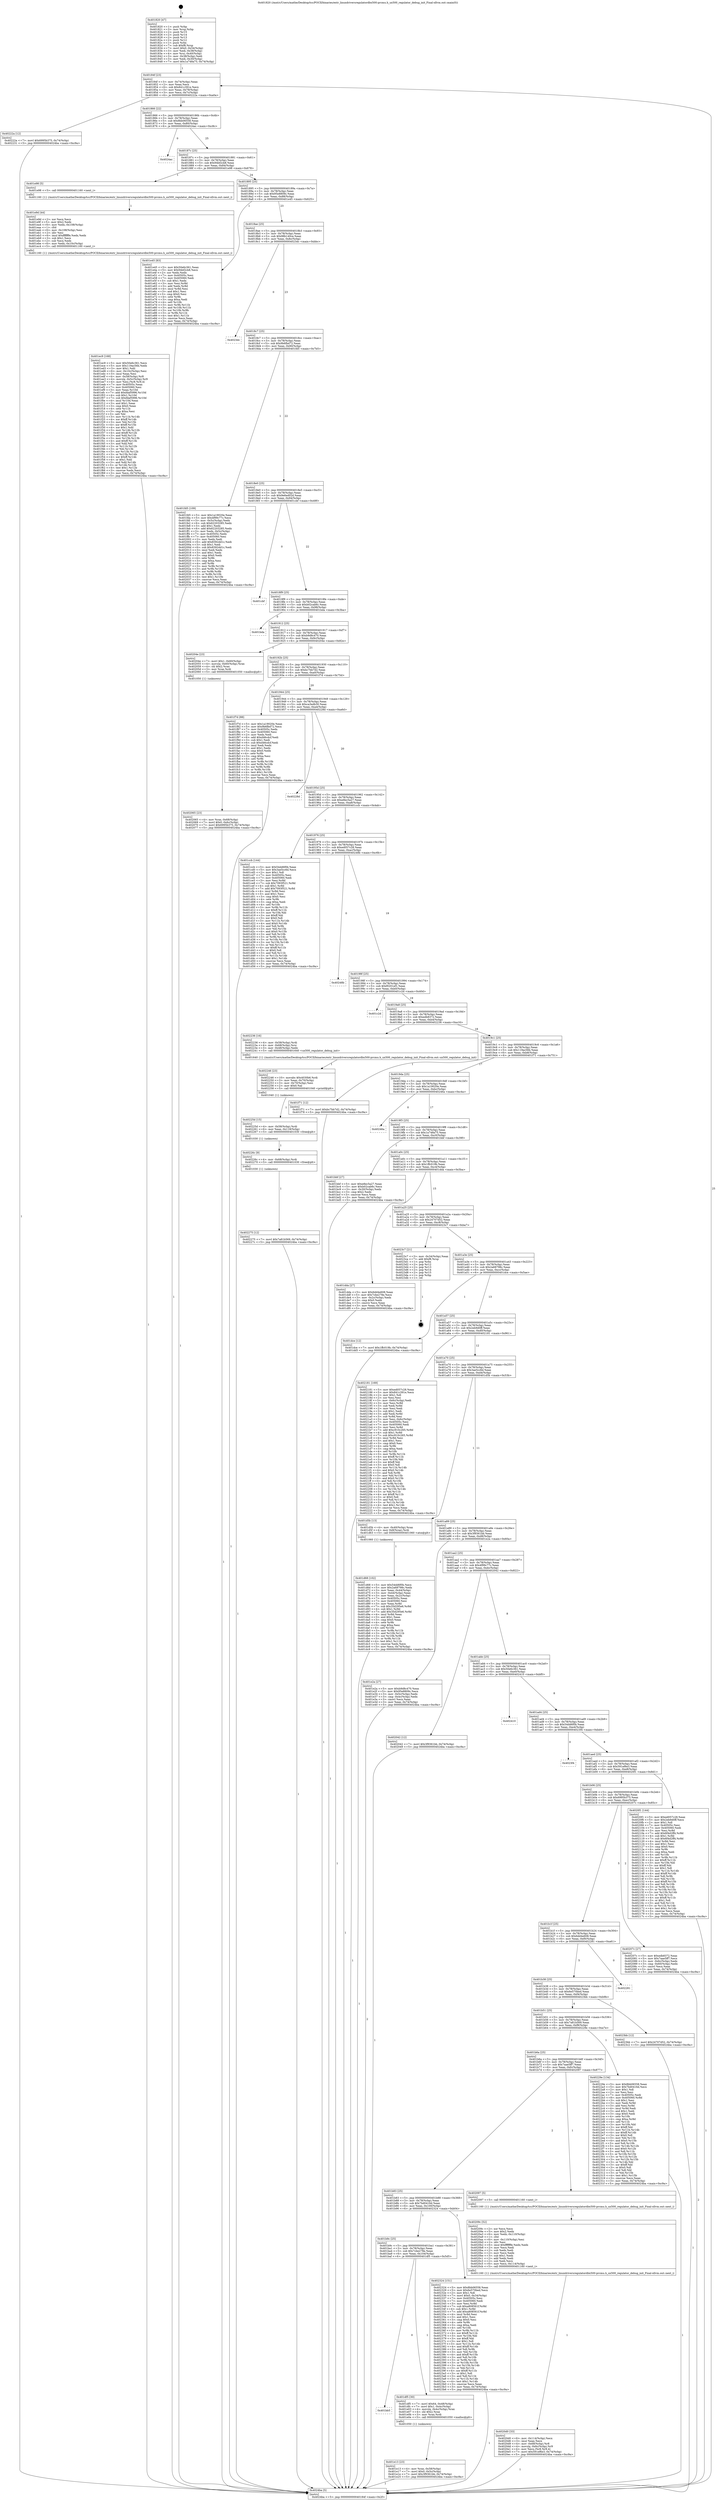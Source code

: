 digraph "0x401820" {
  label = "0x401820 (/mnt/c/Users/mathe/Desktop/tcc/POCII/binaries/extr_linuxdriversregulatordbx500-prcmu.h_ux500_regulator_debug_init_Final-ollvm.out::main(0))"
  labelloc = "t"
  node[shape=record]

  Entry [label="",width=0.3,height=0.3,shape=circle,fillcolor=black,style=filled]
  "0x40184f" [label="{
     0x40184f [23]\l
     | [instrs]\l
     &nbsp;&nbsp;0x40184f \<+3\>: mov -0x74(%rbp),%eax\l
     &nbsp;&nbsp;0x401852 \<+2\>: mov %eax,%ecx\l
     &nbsp;&nbsp;0x401854 \<+6\>: sub $0x841c391e,%ecx\l
     &nbsp;&nbsp;0x40185a \<+3\>: mov %eax,-0x78(%rbp)\l
     &nbsp;&nbsp;0x40185d \<+3\>: mov %ecx,-0x7c(%rbp)\l
     &nbsp;&nbsp;0x401860 \<+6\>: je 000000000040222a \<main+0xa0a\>\l
  }"]
  "0x40222a" [label="{
     0x40222a [12]\l
     | [instrs]\l
     &nbsp;&nbsp;0x40222a \<+7\>: movl $0x6995b375,-0x74(%rbp)\l
     &nbsp;&nbsp;0x402231 \<+5\>: jmp 00000000004024ba \<main+0xc9a\>\l
  }"]
  "0x401866" [label="{
     0x401866 [22]\l
     | [instrs]\l
     &nbsp;&nbsp;0x401866 \<+5\>: jmp 000000000040186b \<main+0x4b\>\l
     &nbsp;&nbsp;0x40186b \<+3\>: mov -0x78(%rbp),%eax\l
     &nbsp;&nbsp;0x40186e \<+5\>: sub $0x8bb06558,%eax\l
     &nbsp;&nbsp;0x401873 \<+3\>: mov %eax,-0x80(%rbp)\l
     &nbsp;&nbsp;0x401876 \<+6\>: je 00000000004024ac \<main+0xc8c\>\l
  }"]
  Exit [label="",width=0.3,height=0.3,shape=circle,fillcolor=black,style=filled,peripheries=2]
  "0x4024ac" [label="{
     0x4024ac\l
  }", style=dashed]
  "0x40187c" [label="{
     0x40187c [25]\l
     | [instrs]\l
     &nbsp;&nbsp;0x40187c \<+5\>: jmp 0000000000401881 \<main+0x61\>\l
     &nbsp;&nbsp;0x401881 \<+3\>: mov -0x78(%rbp),%eax\l
     &nbsp;&nbsp;0x401884 \<+5\>: sub $0x94bf2cb8,%eax\l
     &nbsp;&nbsp;0x401889 \<+6\>: mov %eax,-0x84(%rbp)\l
     &nbsp;&nbsp;0x40188f \<+6\>: je 0000000000401e98 \<main+0x678\>\l
  }"]
  "0x402275" [label="{
     0x402275 [12]\l
     | [instrs]\l
     &nbsp;&nbsp;0x402275 \<+7\>: movl $0x7a81b569,-0x74(%rbp)\l
     &nbsp;&nbsp;0x40227c \<+5\>: jmp 00000000004024ba \<main+0xc9a\>\l
  }"]
  "0x401e98" [label="{
     0x401e98 [5]\l
     | [instrs]\l
     &nbsp;&nbsp;0x401e98 \<+5\>: call 0000000000401160 \<next_i\>\l
     | [calls]\l
     &nbsp;&nbsp;0x401160 \{1\} (/mnt/c/Users/mathe/Desktop/tcc/POCII/binaries/extr_linuxdriversregulatordbx500-prcmu.h_ux500_regulator_debug_init_Final-ollvm.out::next_i)\l
  }"]
  "0x401895" [label="{
     0x401895 [25]\l
     | [instrs]\l
     &nbsp;&nbsp;0x401895 \<+5\>: jmp 000000000040189a \<main+0x7a\>\l
     &nbsp;&nbsp;0x40189a \<+3\>: mov -0x78(%rbp),%eax\l
     &nbsp;&nbsp;0x40189d \<+5\>: sub $0x95e8809c,%eax\l
     &nbsp;&nbsp;0x4018a2 \<+6\>: mov %eax,-0x88(%rbp)\l
     &nbsp;&nbsp;0x4018a8 \<+6\>: je 0000000000401e45 \<main+0x625\>\l
  }"]
  "0x40226c" [label="{
     0x40226c [9]\l
     | [instrs]\l
     &nbsp;&nbsp;0x40226c \<+4\>: mov -0x68(%rbp),%rdi\l
     &nbsp;&nbsp;0x402270 \<+5\>: call 0000000000401030 \<free@plt\>\l
     | [calls]\l
     &nbsp;&nbsp;0x401030 \{1\} (unknown)\l
  }"]
  "0x401e45" [label="{
     0x401e45 [83]\l
     | [instrs]\l
     &nbsp;&nbsp;0x401e45 \<+5\>: mov $0x50e6c361,%eax\l
     &nbsp;&nbsp;0x401e4a \<+5\>: mov $0x94bf2cb8,%ecx\l
     &nbsp;&nbsp;0x401e4f \<+2\>: xor %edx,%edx\l
     &nbsp;&nbsp;0x401e51 \<+7\>: mov 0x40505c,%esi\l
     &nbsp;&nbsp;0x401e58 \<+7\>: mov 0x405060,%edi\l
     &nbsp;&nbsp;0x401e5f \<+3\>: sub $0x1,%edx\l
     &nbsp;&nbsp;0x401e62 \<+3\>: mov %esi,%r8d\l
     &nbsp;&nbsp;0x401e65 \<+3\>: add %edx,%r8d\l
     &nbsp;&nbsp;0x401e68 \<+4\>: imul %r8d,%esi\l
     &nbsp;&nbsp;0x401e6c \<+3\>: and $0x1,%esi\l
     &nbsp;&nbsp;0x401e6f \<+3\>: cmp $0x0,%esi\l
     &nbsp;&nbsp;0x401e72 \<+4\>: sete %r9b\l
     &nbsp;&nbsp;0x401e76 \<+3\>: cmp $0xa,%edi\l
     &nbsp;&nbsp;0x401e79 \<+4\>: setl %r10b\l
     &nbsp;&nbsp;0x401e7d \<+3\>: mov %r9b,%r11b\l
     &nbsp;&nbsp;0x401e80 \<+3\>: and %r10b,%r11b\l
     &nbsp;&nbsp;0x401e83 \<+3\>: xor %r10b,%r9b\l
     &nbsp;&nbsp;0x401e86 \<+3\>: or %r9b,%r11b\l
     &nbsp;&nbsp;0x401e89 \<+4\>: test $0x1,%r11b\l
     &nbsp;&nbsp;0x401e8d \<+3\>: cmovne %ecx,%eax\l
     &nbsp;&nbsp;0x401e90 \<+3\>: mov %eax,-0x74(%rbp)\l
     &nbsp;&nbsp;0x401e93 \<+5\>: jmp 00000000004024ba \<main+0xc9a\>\l
  }"]
  "0x4018ae" [label="{
     0x4018ae [25]\l
     | [instrs]\l
     &nbsp;&nbsp;0x4018ae \<+5\>: jmp 00000000004018b3 \<main+0x93\>\l
     &nbsp;&nbsp;0x4018b3 \<+3\>: mov -0x78(%rbp),%eax\l
     &nbsp;&nbsp;0x4018b6 \<+5\>: sub $0x98b140ce,%eax\l
     &nbsp;&nbsp;0x4018bb \<+6\>: mov %eax,-0x8c(%rbp)\l
     &nbsp;&nbsp;0x4018c1 \<+6\>: je 00000000004023dc \<main+0xbbc\>\l
  }"]
  "0x40225d" [label="{
     0x40225d [15]\l
     | [instrs]\l
     &nbsp;&nbsp;0x40225d \<+4\>: mov -0x58(%rbp),%rdi\l
     &nbsp;&nbsp;0x402261 \<+6\>: mov %eax,-0x118(%rbp)\l
     &nbsp;&nbsp;0x402267 \<+5\>: call 0000000000401030 \<free@plt\>\l
     | [calls]\l
     &nbsp;&nbsp;0x401030 \{1\} (unknown)\l
  }"]
  "0x4023dc" [label="{
     0x4023dc\l
  }", style=dashed]
  "0x4018c7" [label="{
     0x4018c7 [25]\l
     | [instrs]\l
     &nbsp;&nbsp;0x4018c7 \<+5\>: jmp 00000000004018cc \<main+0xac\>\l
     &nbsp;&nbsp;0x4018cc \<+3\>: mov -0x78(%rbp),%eax\l
     &nbsp;&nbsp;0x4018cf \<+5\>: sub $0x9b6fbd72,%eax\l
     &nbsp;&nbsp;0x4018d4 \<+6\>: mov %eax,-0x90(%rbp)\l
     &nbsp;&nbsp;0x4018da \<+6\>: je 0000000000401fd5 \<main+0x7b5\>\l
  }"]
  "0x402246" [label="{
     0x402246 [23]\l
     | [instrs]\l
     &nbsp;&nbsp;0x402246 \<+10\>: movabs $0x4030b6,%rdi\l
     &nbsp;&nbsp;0x402250 \<+3\>: mov %eax,-0x70(%rbp)\l
     &nbsp;&nbsp;0x402253 \<+3\>: mov -0x70(%rbp),%esi\l
     &nbsp;&nbsp;0x402256 \<+2\>: mov $0x0,%al\l
     &nbsp;&nbsp;0x402258 \<+5\>: call 0000000000401040 \<printf@plt\>\l
     | [calls]\l
     &nbsp;&nbsp;0x401040 \{1\} (unknown)\l
  }"]
  "0x401fd5" [label="{
     0x401fd5 [109]\l
     | [instrs]\l
     &nbsp;&nbsp;0x401fd5 \<+5\>: mov $0x1a19020e,%eax\l
     &nbsp;&nbsp;0x401fda \<+5\>: mov $0x4f99c77c,%ecx\l
     &nbsp;&nbsp;0x401fdf \<+3\>: mov -0x5c(%rbp),%edx\l
     &nbsp;&nbsp;0x401fe2 \<+6\>: sub $0x62203285,%edx\l
     &nbsp;&nbsp;0x401fe8 \<+3\>: add $0x1,%edx\l
     &nbsp;&nbsp;0x401feb \<+6\>: add $0x62203285,%edx\l
     &nbsp;&nbsp;0x401ff1 \<+3\>: mov %edx,-0x5c(%rbp)\l
     &nbsp;&nbsp;0x401ff4 \<+7\>: mov 0x40505c,%edx\l
     &nbsp;&nbsp;0x401ffb \<+7\>: mov 0x405060,%esi\l
     &nbsp;&nbsp;0x402002 \<+2\>: mov %edx,%edi\l
     &nbsp;&nbsp;0x402004 \<+6\>: add $0x8392dd1c,%edi\l
     &nbsp;&nbsp;0x40200a \<+3\>: sub $0x1,%edi\l
     &nbsp;&nbsp;0x40200d \<+6\>: sub $0x8392dd1c,%edi\l
     &nbsp;&nbsp;0x402013 \<+3\>: imul %edi,%edx\l
     &nbsp;&nbsp;0x402016 \<+3\>: and $0x1,%edx\l
     &nbsp;&nbsp;0x402019 \<+3\>: cmp $0x0,%edx\l
     &nbsp;&nbsp;0x40201c \<+4\>: sete %r8b\l
     &nbsp;&nbsp;0x402020 \<+3\>: cmp $0xa,%esi\l
     &nbsp;&nbsp;0x402023 \<+4\>: setl %r9b\l
     &nbsp;&nbsp;0x402027 \<+3\>: mov %r8b,%r10b\l
     &nbsp;&nbsp;0x40202a \<+3\>: and %r9b,%r10b\l
     &nbsp;&nbsp;0x40202d \<+3\>: xor %r9b,%r8b\l
     &nbsp;&nbsp;0x402030 \<+3\>: or %r8b,%r10b\l
     &nbsp;&nbsp;0x402033 \<+4\>: test $0x1,%r10b\l
     &nbsp;&nbsp;0x402037 \<+3\>: cmovne %ecx,%eax\l
     &nbsp;&nbsp;0x40203a \<+3\>: mov %eax,-0x74(%rbp)\l
     &nbsp;&nbsp;0x40203d \<+5\>: jmp 00000000004024ba \<main+0xc9a\>\l
  }"]
  "0x4018e0" [label="{
     0x4018e0 [25]\l
     | [instrs]\l
     &nbsp;&nbsp;0x4018e0 \<+5\>: jmp 00000000004018e5 \<main+0xc5\>\l
     &nbsp;&nbsp;0x4018e5 \<+3\>: mov -0x78(%rbp),%eax\l
     &nbsp;&nbsp;0x4018e8 \<+5\>: sub $0x9e6ed02d,%eax\l
     &nbsp;&nbsp;0x4018ed \<+6\>: mov %eax,-0x94(%rbp)\l
     &nbsp;&nbsp;0x4018f3 \<+6\>: je 0000000000401cbf \<main+0x49f\>\l
  }"]
  "0x4020d0" [label="{
     0x4020d0 [33]\l
     | [instrs]\l
     &nbsp;&nbsp;0x4020d0 \<+6\>: mov -0x114(%rbp),%ecx\l
     &nbsp;&nbsp;0x4020d6 \<+3\>: imul %eax,%ecx\l
     &nbsp;&nbsp;0x4020d9 \<+4\>: mov -0x68(%rbp),%r8\l
     &nbsp;&nbsp;0x4020dd \<+4\>: movslq -0x6c(%rbp),%r9\l
     &nbsp;&nbsp;0x4020e1 \<+4\>: mov %ecx,(%r8,%r9,4)\l
     &nbsp;&nbsp;0x4020e5 \<+7\>: movl $0x591ef6e3,-0x74(%rbp)\l
     &nbsp;&nbsp;0x4020ec \<+5\>: jmp 00000000004024ba \<main+0xc9a\>\l
  }"]
  "0x401cbf" [label="{
     0x401cbf\l
  }", style=dashed]
  "0x4018f9" [label="{
     0x4018f9 [25]\l
     | [instrs]\l
     &nbsp;&nbsp;0x4018f9 \<+5\>: jmp 00000000004018fe \<main+0xde\>\l
     &nbsp;&nbsp;0x4018fe \<+3\>: mov -0x78(%rbp),%eax\l
     &nbsp;&nbsp;0x401901 \<+5\>: sub $0xb02cab6c,%eax\l
     &nbsp;&nbsp;0x401906 \<+6\>: mov %eax,-0x98(%rbp)\l
     &nbsp;&nbsp;0x40190c \<+6\>: je 0000000000401bda \<main+0x3ba\>\l
  }"]
  "0x40209c" [label="{
     0x40209c [52]\l
     | [instrs]\l
     &nbsp;&nbsp;0x40209c \<+2\>: xor %ecx,%ecx\l
     &nbsp;&nbsp;0x40209e \<+5\>: mov $0x2,%edx\l
     &nbsp;&nbsp;0x4020a3 \<+6\>: mov %edx,-0x110(%rbp)\l
     &nbsp;&nbsp;0x4020a9 \<+1\>: cltd\l
     &nbsp;&nbsp;0x4020aa \<+6\>: mov -0x110(%rbp),%esi\l
     &nbsp;&nbsp;0x4020b0 \<+2\>: idiv %esi\l
     &nbsp;&nbsp;0x4020b2 \<+6\>: imul $0xfffffffe,%edx,%edx\l
     &nbsp;&nbsp;0x4020b8 \<+2\>: mov %ecx,%edi\l
     &nbsp;&nbsp;0x4020ba \<+2\>: sub %edx,%edi\l
     &nbsp;&nbsp;0x4020bc \<+2\>: mov %ecx,%edx\l
     &nbsp;&nbsp;0x4020be \<+3\>: sub $0x1,%edx\l
     &nbsp;&nbsp;0x4020c1 \<+2\>: add %edx,%edi\l
     &nbsp;&nbsp;0x4020c3 \<+2\>: sub %edi,%ecx\l
     &nbsp;&nbsp;0x4020c5 \<+6\>: mov %ecx,-0x114(%rbp)\l
     &nbsp;&nbsp;0x4020cb \<+5\>: call 0000000000401160 \<next_i\>\l
     | [calls]\l
     &nbsp;&nbsp;0x401160 \{1\} (/mnt/c/Users/mathe/Desktop/tcc/POCII/binaries/extr_linuxdriversregulatordbx500-prcmu.h_ux500_regulator_debug_init_Final-ollvm.out::next_i)\l
  }"]
  "0x401bda" [label="{
     0x401bda\l
  }", style=dashed]
  "0x401912" [label="{
     0x401912 [25]\l
     | [instrs]\l
     &nbsp;&nbsp;0x401912 \<+5\>: jmp 0000000000401917 \<main+0xf7\>\l
     &nbsp;&nbsp;0x401917 \<+3\>: mov -0x78(%rbp),%eax\l
     &nbsp;&nbsp;0x40191a \<+5\>: sub $0xb9d8c470,%eax\l
     &nbsp;&nbsp;0x40191f \<+6\>: mov %eax,-0x9c(%rbp)\l
     &nbsp;&nbsp;0x401925 \<+6\>: je 000000000040204e \<main+0x82e\>\l
  }"]
  "0x402065" [label="{
     0x402065 [23]\l
     | [instrs]\l
     &nbsp;&nbsp;0x402065 \<+4\>: mov %rax,-0x68(%rbp)\l
     &nbsp;&nbsp;0x402069 \<+7\>: movl $0x0,-0x6c(%rbp)\l
     &nbsp;&nbsp;0x402070 \<+7\>: movl $0x6995b375,-0x74(%rbp)\l
     &nbsp;&nbsp;0x402077 \<+5\>: jmp 00000000004024ba \<main+0xc9a\>\l
  }"]
  "0x40204e" [label="{
     0x40204e [23]\l
     | [instrs]\l
     &nbsp;&nbsp;0x40204e \<+7\>: movl $0x1,-0x60(%rbp)\l
     &nbsp;&nbsp;0x402055 \<+4\>: movslq -0x60(%rbp),%rax\l
     &nbsp;&nbsp;0x402059 \<+4\>: shl $0x2,%rax\l
     &nbsp;&nbsp;0x40205d \<+3\>: mov %rax,%rdi\l
     &nbsp;&nbsp;0x402060 \<+5\>: call 0000000000401050 \<malloc@plt\>\l
     | [calls]\l
     &nbsp;&nbsp;0x401050 \{1\} (unknown)\l
  }"]
  "0x40192b" [label="{
     0x40192b [25]\l
     | [instrs]\l
     &nbsp;&nbsp;0x40192b \<+5\>: jmp 0000000000401930 \<main+0x110\>\l
     &nbsp;&nbsp;0x401930 \<+3\>: mov -0x78(%rbp),%eax\l
     &nbsp;&nbsp;0x401933 \<+5\>: sub $0xbc7bb7d2,%eax\l
     &nbsp;&nbsp;0x401938 \<+6\>: mov %eax,-0xa0(%rbp)\l
     &nbsp;&nbsp;0x40193e \<+6\>: je 0000000000401f7d \<main+0x75d\>\l
  }"]
  "0x401ec9" [label="{
     0x401ec9 [168]\l
     | [instrs]\l
     &nbsp;&nbsp;0x401ec9 \<+5\>: mov $0x50e6c361,%ecx\l
     &nbsp;&nbsp;0x401ece \<+5\>: mov $0x119ac56b,%edx\l
     &nbsp;&nbsp;0x401ed3 \<+3\>: mov $0x1,%dil\l
     &nbsp;&nbsp;0x401ed6 \<+6\>: mov -0x10c(%rbp),%esi\l
     &nbsp;&nbsp;0x401edc \<+3\>: imul %eax,%esi\l
     &nbsp;&nbsp;0x401edf \<+4\>: mov -0x58(%rbp),%r8\l
     &nbsp;&nbsp;0x401ee3 \<+4\>: movslq -0x5c(%rbp),%r9\l
     &nbsp;&nbsp;0x401ee7 \<+4\>: mov %esi,(%r8,%r9,4)\l
     &nbsp;&nbsp;0x401eeb \<+7\>: mov 0x40505c,%eax\l
     &nbsp;&nbsp;0x401ef2 \<+7\>: mov 0x405060,%esi\l
     &nbsp;&nbsp;0x401ef9 \<+3\>: mov %eax,%r10d\l
     &nbsp;&nbsp;0x401efc \<+7\>: add $0xfdaf5996,%r10d\l
     &nbsp;&nbsp;0x401f03 \<+4\>: sub $0x1,%r10d\l
     &nbsp;&nbsp;0x401f07 \<+7\>: sub $0xfdaf5996,%r10d\l
     &nbsp;&nbsp;0x401f0e \<+4\>: imul %r10d,%eax\l
     &nbsp;&nbsp;0x401f12 \<+3\>: and $0x1,%eax\l
     &nbsp;&nbsp;0x401f15 \<+3\>: cmp $0x0,%eax\l
     &nbsp;&nbsp;0x401f18 \<+4\>: sete %r11b\l
     &nbsp;&nbsp;0x401f1c \<+3\>: cmp $0xa,%esi\l
     &nbsp;&nbsp;0x401f1f \<+3\>: setl %bl\l
     &nbsp;&nbsp;0x401f22 \<+3\>: mov %r11b,%r14b\l
     &nbsp;&nbsp;0x401f25 \<+4\>: xor $0xff,%r14b\l
     &nbsp;&nbsp;0x401f29 \<+3\>: mov %bl,%r15b\l
     &nbsp;&nbsp;0x401f2c \<+4\>: xor $0xff,%r15b\l
     &nbsp;&nbsp;0x401f30 \<+4\>: xor $0x1,%dil\l
     &nbsp;&nbsp;0x401f34 \<+3\>: mov %r14b,%r12b\l
     &nbsp;&nbsp;0x401f37 \<+4\>: and $0xff,%r12b\l
     &nbsp;&nbsp;0x401f3b \<+3\>: and %dil,%r11b\l
     &nbsp;&nbsp;0x401f3e \<+3\>: mov %r15b,%r13b\l
     &nbsp;&nbsp;0x401f41 \<+4\>: and $0xff,%r13b\l
     &nbsp;&nbsp;0x401f45 \<+3\>: and %dil,%bl\l
     &nbsp;&nbsp;0x401f48 \<+3\>: or %r11b,%r12b\l
     &nbsp;&nbsp;0x401f4b \<+3\>: or %bl,%r13b\l
     &nbsp;&nbsp;0x401f4e \<+3\>: xor %r13b,%r12b\l
     &nbsp;&nbsp;0x401f51 \<+3\>: or %r15b,%r14b\l
     &nbsp;&nbsp;0x401f54 \<+4\>: xor $0xff,%r14b\l
     &nbsp;&nbsp;0x401f58 \<+4\>: or $0x1,%dil\l
     &nbsp;&nbsp;0x401f5c \<+3\>: and %dil,%r14b\l
     &nbsp;&nbsp;0x401f5f \<+3\>: or %r14b,%r12b\l
     &nbsp;&nbsp;0x401f62 \<+4\>: test $0x1,%r12b\l
     &nbsp;&nbsp;0x401f66 \<+3\>: cmovne %edx,%ecx\l
     &nbsp;&nbsp;0x401f69 \<+3\>: mov %ecx,-0x74(%rbp)\l
     &nbsp;&nbsp;0x401f6c \<+5\>: jmp 00000000004024ba \<main+0xc9a\>\l
  }"]
  "0x401f7d" [label="{
     0x401f7d [88]\l
     | [instrs]\l
     &nbsp;&nbsp;0x401f7d \<+5\>: mov $0x1a19020e,%eax\l
     &nbsp;&nbsp;0x401f82 \<+5\>: mov $0x9b6fbd72,%ecx\l
     &nbsp;&nbsp;0x401f87 \<+7\>: mov 0x40505c,%edx\l
     &nbsp;&nbsp;0x401f8e \<+7\>: mov 0x405060,%esi\l
     &nbsp;&nbsp;0x401f95 \<+2\>: mov %edx,%edi\l
     &nbsp;&nbsp;0x401f97 \<+6\>: add $0xd46cdcf,%edi\l
     &nbsp;&nbsp;0x401f9d \<+3\>: sub $0x1,%edi\l
     &nbsp;&nbsp;0x401fa0 \<+6\>: sub $0xd46cdcf,%edi\l
     &nbsp;&nbsp;0x401fa6 \<+3\>: imul %edi,%edx\l
     &nbsp;&nbsp;0x401fa9 \<+3\>: and $0x1,%edx\l
     &nbsp;&nbsp;0x401fac \<+3\>: cmp $0x0,%edx\l
     &nbsp;&nbsp;0x401faf \<+4\>: sete %r8b\l
     &nbsp;&nbsp;0x401fb3 \<+3\>: cmp $0xa,%esi\l
     &nbsp;&nbsp;0x401fb6 \<+4\>: setl %r9b\l
     &nbsp;&nbsp;0x401fba \<+3\>: mov %r8b,%r10b\l
     &nbsp;&nbsp;0x401fbd \<+3\>: and %r9b,%r10b\l
     &nbsp;&nbsp;0x401fc0 \<+3\>: xor %r9b,%r8b\l
     &nbsp;&nbsp;0x401fc3 \<+3\>: or %r8b,%r10b\l
     &nbsp;&nbsp;0x401fc6 \<+4\>: test $0x1,%r10b\l
     &nbsp;&nbsp;0x401fca \<+3\>: cmovne %ecx,%eax\l
     &nbsp;&nbsp;0x401fcd \<+3\>: mov %eax,-0x74(%rbp)\l
     &nbsp;&nbsp;0x401fd0 \<+5\>: jmp 00000000004024ba \<main+0xc9a\>\l
  }"]
  "0x401944" [label="{
     0x401944 [25]\l
     | [instrs]\l
     &nbsp;&nbsp;0x401944 \<+5\>: jmp 0000000000401949 \<main+0x129\>\l
     &nbsp;&nbsp;0x401949 \<+3\>: mov -0x78(%rbp),%eax\l
     &nbsp;&nbsp;0x40194c \<+5\>: sub $0xca3edb30,%eax\l
     &nbsp;&nbsp;0x401951 \<+6\>: mov %eax,-0xa4(%rbp)\l
     &nbsp;&nbsp;0x401957 \<+6\>: je 000000000040228d \<main+0xa6d\>\l
  }"]
  "0x401e9d" [label="{
     0x401e9d [44]\l
     | [instrs]\l
     &nbsp;&nbsp;0x401e9d \<+2\>: xor %ecx,%ecx\l
     &nbsp;&nbsp;0x401e9f \<+5\>: mov $0x2,%edx\l
     &nbsp;&nbsp;0x401ea4 \<+6\>: mov %edx,-0x108(%rbp)\l
     &nbsp;&nbsp;0x401eaa \<+1\>: cltd\l
     &nbsp;&nbsp;0x401eab \<+6\>: mov -0x108(%rbp),%esi\l
     &nbsp;&nbsp;0x401eb1 \<+2\>: idiv %esi\l
     &nbsp;&nbsp;0x401eb3 \<+6\>: imul $0xfffffffe,%edx,%edx\l
     &nbsp;&nbsp;0x401eb9 \<+3\>: sub $0x1,%ecx\l
     &nbsp;&nbsp;0x401ebc \<+2\>: sub %ecx,%edx\l
     &nbsp;&nbsp;0x401ebe \<+6\>: mov %edx,-0x10c(%rbp)\l
     &nbsp;&nbsp;0x401ec4 \<+5\>: call 0000000000401160 \<next_i\>\l
     | [calls]\l
     &nbsp;&nbsp;0x401160 \{1\} (/mnt/c/Users/mathe/Desktop/tcc/POCII/binaries/extr_linuxdriversregulatordbx500-prcmu.h_ux500_regulator_debug_init_Final-ollvm.out::next_i)\l
  }"]
  "0x40228d" [label="{
     0x40228d\l
  }", style=dashed]
  "0x40195d" [label="{
     0x40195d [25]\l
     | [instrs]\l
     &nbsp;&nbsp;0x40195d \<+5\>: jmp 0000000000401962 \<main+0x142\>\l
     &nbsp;&nbsp;0x401962 \<+3\>: mov -0x78(%rbp),%eax\l
     &nbsp;&nbsp;0x401965 \<+5\>: sub $0xe8ec5a27,%eax\l
     &nbsp;&nbsp;0x40196a \<+6\>: mov %eax,-0xa8(%rbp)\l
     &nbsp;&nbsp;0x401970 \<+6\>: je 0000000000401ccb \<main+0x4ab\>\l
  }"]
  "0x401e13" [label="{
     0x401e13 [23]\l
     | [instrs]\l
     &nbsp;&nbsp;0x401e13 \<+4\>: mov %rax,-0x58(%rbp)\l
     &nbsp;&nbsp;0x401e17 \<+7\>: movl $0x0,-0x5c(%rbp)\l
     &nbsp;&nbsp;0x401e1e \<+7\>: movl $0x3f9361bb,-0x74(%rbp)\l
     &nbsp;&nbsp;0x401e25 \<+5\>: jmp 00000000004024ba \<main+0xc9a\>\l
  }"]
  "0x401ccb" [label="{
     0x401ccb [144]\l
     | [instrs]\l
     &nbsp;&nbsp;0x401ccb \<+5\>: mov $0x54dd6f0b,%eax\l
     &nbsp;&nbsp;0x401cd0 \<+5\>: mov $0x3ae5cc6d,%ecx\l
     &nbsp;&nbsp;0x401cd5 \<+2\>: mov $0x1,%dl\l
     &nbsp;&nbsp;0x401cd7 \<+7\>: mov 0x40505c,%esi\l
     &nbsp;&nbsp;0x401cde \<+7\>: mov 0x405060,%edi\l
     &nbsp;&nbsp;0x401ce5 \<+3\>: mov %esi,%r8d\l
     &nbsp;&nbsp;0x401ce8 \<+7\>: sub $0x7093f521,%r8d\l
     &nbsp;&nbsp;0x401cef \<+4\>: sub $0x1,%r8d\l
     &nbsp;&nbsp;0x401cf3 \<+7\>: add $0x7093f521,%r8d\l
     &nbsp;&nbsp;0x401cfa \<+4\>: imul %r8d,%esi\l
     &nbsp;&nbsp;0x401cfe \<+3\>: and $0x1,%esi\l
     &nbsp;&nbsp;0x401d01 \<+3\>: cmp $0x0,%esi\l
     &nbsp;&nbsp;0x401d04 \<+4\>: sete %r9b\l
     &nbsp;&nbsp;0x401d08 \<+3\>: cmp $0xa,%edi\l
     &nbsp;&nbsp;0x401d0b \<+4\>: setl %r10b\l
     &nbsp;&nbsp;0x401d0f \<+3\>: mov %r9b,%r11b\l
     &nbsp;&nbsp;0x401d12 \<+4\>: xor $0xff,%r11b\l
     &nbsp;&nbsp;0x401d16 \<+3\>: mov %r10b,%bl\l
     &nbsp;&nbsp;0x401d19 \<+3\>: xor $0xff,%bl\l
     &nbsp;&nbsp;0x401d1c \<+3\>: xor $0x0,%dl\l
     &nbsp;&nbsp;0x401d1f \<+3\>: mov %r11b,%r14b\l
     &nbsp;&nbsp;0x401d22 \<+4\>: and $0x0,%r14b\l
     &nbsp;&nbsp;0x401d26 \<+3\>: and %dl,%r9b\l
     &nbsp;&nbsp;0x401d29 \<+3\>: mov %bl,%r15b\l
     &nbsp;&nbsp;0x401d2c \<+4\>: and $0x0,%r15b\l
     &nbsp;&nbsp;0x401d30 \<+3\>: and %dl,%r10b\l
     &nbsp;&nbsp;0x401d33 \<+3\>: or %r9b,%r14b\l
     &nbsp;&nbsp;0x401d36 \<+3\>: or %r10b,%r15b\l
     &nbsp;&nbsp;0x401d39 \<+3\>: xor %r15b,%r14b\l
     &nbsp;&nbsp;0x401d3c \<+3\>: or %bl,%r11b\l
     &nbsp;&nbsp;0x401d3f \<+4\>: xor $0xff,%r11b\l
     &nbsp;&nbsp;0x401d43 \<+3\>: or $0x0,%dl\l
     &nbsp;&nbsp;0x401d46 \<+3\>: and %dl,%r11b\l
     &nbsp;&nbsp;0x401d49 \<+3\>: or %r11b,%r14b\l
     &nbsp;&nbsp;0x401d4c \<+4\>: test $0x1,%r14b\l
     &nbsp;&nbsp;0x401d50 \<+3\>: cmovne %ecx,%eax\l
     &nbsp;&nbsp;0x401d53 \<+3\>: mov %eax,-0x74(%rbp)\l
     &nbsp;&nbsp;0x401d56 \<+5\>: jmp 00000000004024ba \<main+0xc9a\>\l
  }"]
  "0x401976" [label="{
     0x401976 [25]\l
     | [instrs]\l
     &nbsp;&nbsp;0x401976 \<+5\>: jmp 000000000040197b \<main+0x15b\>\l
     &nbsp;&nbsp;0x40197b \<+3\>: mov -0x78(%rbp),%eax\l
     &nbsp;&nbsp;0x40197e \<+5\>: sub $0xed057c28,%eax\l
     &nbsp;&nbsp;0x401983 \<+6\>: mov %eax,-0xac(%rbp)\l
     &nbsp;&nbsp;0x401989 \<+6\>: je 000000000040248b \<main+0xc6b\>\l
  }"]
  "0x401bb5" [label="{
     0x401bb5\l
  }", style=dashed]
  "0x40248b" [label="{
     0x40248b\l
  }", style=dashed]
  "0x40198f" [label="{
     0x40198f [25]\l
     | [instrs]\l
     &nbsp;&nbsp;0x40198f \<+5\>: jmp 0000000000401994 \<main+0x174\>\l
     &nbsp;&nbsp;0x401994 \<+3\>: mov -0x78(%rbp),%eax\l
     &nbsp;&nbsp;0x401997 \<+5\>: sub $0xf0201ef1,%eax\l
     &nbsp;&nbsp;0x40199c \<+6\>: mov %eax,-0xb0(%rbp)\l
     &nbsp;&nbsp;0x4019a2 \<+6\>: je 0000000000401c2d \<main+0x40d\>\l
  }"]
  "0x401df5" [label="{
     0x401df5 [30]\l
     | [instrs]\l
     &nbsp;&nbsp;0x401df5 \<+7\>: movl $0x64,-0x48(%rbp)\l
     &nbsp;&nbsp;0x401dfc \<+7\>: movl $0x1,-0x4c(%rbp)\l
     &nbsp;&nbsp;0x401e03 \<+4\>: movslq -0x4c(%rbp),%rax\l
     &nbsp;&nbsp;0x401e07 \<+4\>: shl $0x2,%rax\l
     &nbsp;&nbsp;0x401e0b \<+3\>: mov %rax,%rdi\l
     &nbsp;&nbsp;0x401e0e \<+5\>: call 0000000000401050 \<malloc@plt\>\l
     | [calls]\l
     &nbsp;&nbsp;0x401050 \{1\} (unknown)\l
  }"]
  "0x401c2d" [label="{
     0x401c2d\l
  }", style=dashed]
  "0x4019a8" [label="{
     0x4019a8 [25]\l
     | [instrs]\l
     &nbsp;&nbsp;0x4019a8 \<+5\>: jmp 00000000004019ad \<main+0x18d\>\l
     &nbsp;&nbsp;0x4019ad \<+3\>: mov -0x78(%rbp),%eax\l
     &nbsp;&nbsp;0x4019b0 \<+5\>: sub $0xedb8372,%eax\l
     &nbsp;&nbsp;0x4019b5 \<+6\>: mov %eax,-0xb4(%rbp)\l
     &nbsp;&nbsp;0x4019bb \<+6\>: je 0000000000402236 \<main+0xa16\>\l
  }"]
  "0x401b9c" [label="{
     0x401b9c [25]\l
     | [instrs]\l
     &nbsp;&nbsp;0x401b9c \<+5\>: jmp 0000000000401ba1 \<main+0x381\>\l
     &nbsp;&nbsp;0x401ba1 \<+3\>: mov -0x78(%rbp),%eax\l
     &nbsp;&nbsp;0x401ba4 \<+5\>: sub $0x7cbe278e,%eax\l
     &nbsp;&nbsp;0x401ba9 \<+6\>: mov %eax,-0x104(%rbp)\l
     &nbsp;&nbsp;0x401baf \<+6\>: je 0000000000401df5 \<main+0x5d5\>\l
  }"]
  "0x402236" [label="{
     0x402236 [16]\l
     | [instrs]\l
     &nbsp;&nbsp;0x402236 \<+4\>: mov -0x58(%rbp),%rdi\l
     &nbsp;&nbsp;0x40223a \<+4\>: mov -0x68(%rbp),%rsi\l
     &nbsp;&nbsp;0x40223e \<+3\>: mov -0x48(%rbp),%edx\l
     &nbsp;&nbsp;0x402241 \<+5\>: call 0000000000401640 \<ux500_regulator_debug_init\>\l
     | [calls]\l
     &nbsp;&nbsp;0x401640 \{1\} (/mnt/c/Users/mathe/Desktop/tcc/POCII/binaries/extr_linuxdriversregulatordbx500-prcmu.h_ux500_regulator_debug_init_Final-ollvm.out::ux500_regulator_debug_init)\l
  }"]
  "0x4019c1" [label="{
     0x4019c1 [25]\l
     | [instrs]\l
     &nbsp;&nbsp;0x4019c1 \<+5\>: jmp 00000000004019c6 \<main+0x1a6\>\l
     &nbsp;&nbsp;0x4019c6 \<+3\>: mov -0x78(%rbp),%eax\l
     &nbsp;&nbsp;0x4019c9 \<+5\>: sub $0x119ac56b,%eax\l
     &nbsp;&nbsp;0x4019ce \<+6\>: mov %eax,-0xb8(%rbp)\l
     &nbsp;&nbsp;0x4019d4 \<+6\>: je 0000000000401f71 \<main+0x751\>\l
  }"]
  "0x402324" [label="{
     0x402324 [151]\l
     | [instrs]\l
     &nbsp;&nbsp;0x402324 \<+5\>: mov $0x8bb06558,%eax\l
     &nbsp;&nbsp;0x402329 \<+5\>: mov $0x6e570bed,%ecx\l
     &nbsp;&nbsp;0x40232e \<+2\>: mov $0x1,%dl\l
     &nbsp;&nbsp;0x402330 \<+7\>: movl $0x0,-0x34(%rbp)\l
     &nbsp;&nbsp;0x402337 \<+7\>: mov 0x40505c,%esi\l
     &nbsp;&nbsp;0x40233e \<+7\>: mov 0x405060,%edi\l
     &nbsp;&nbsp;0x402345 \<+3\>: mov %esi,%r8d\l
     &nbsp;&nbsp;0x402348 \<+7\>: sub $0xa808561f,%r8d\l
     &nbsp;&nbsp;0x40234f \<+4\>: sub $0x1,%r8d\l
     &nbsp;&nbsp;0x402353 \<+7\>: add $0xa808561f,%r8d\l
     &nbsp;&nbsp;0x40235a \<+4\>: imul %r8d,%esi\l
     &nbsp;&nbsp;0x40235e \<+3\>: and $0x1,%esi\l
     &nbsp;&nbsp;0x402361 \<+3\>: cmp $0x0,%esi\l
     &nbsp;&nbsp;0x402364 \<+4\>: sete %r9b\l
     &nbsp;&nbsp;0x402368 \<+3\>: cmp $0xa,%edi\l
     &nbsp;&nbsp;0x40236b \<+4\>: setl %r10b\l
     &nbsp;&nbsp;0x40236f \<+3\>: mov %r9b,%r11b\l
     &nbsp;&nbsp;0x402372 \<+4\>: xor $0xff,%r11b\l
     &nbsp;&nbsp;0x402376 \<+3\>: mov %r10b,%bl\l
     &nbsp;&nbsp;0x402379 \<+3\>: xor $0xff,%bl\l
     &nbsp;&nbsp;0x40237c \<+3\>: xor $0x1,%dl\l
     &nbsp;&nbsp;0x40237f \<+3\>: mov %r11b,%r14b\l
     &nbsp;&nbsp;0x402382 \<+4\>: and $0xff,%r14b\l
     &nbsp;&nbsp;0x402386 \<+3\>: and %dl,%r9b\l
     &nbsp;&nbsp;0x402389 \<+3\>: mov %bl,%r15b\l
     &nbsp;&nbsp;0x40238c \<+4\>: and $0xff,%r15b\l
     &nbsp;&nbsp;0x402390 \<+3\>: and %dl,%r10b\l
     &nbsp;&nbsp;0x402393 \<+3\>: or %r9b,%r14b\l
     &nbsp;&nbsp;0x402396 \<+3\>: or %r10b,%r15b\l
     &nbsp;&nbsp;0x402399 \<+3\>: xor %r15b,%r14b\l
     &nbsp;&nbsp;0x40239c \<+3\>: or %bl,%r11b\l
     &nbsp;&nbsp;0x40239f \<+4\>: xor $0xff,%r11b\l
     &nbsp;&nbsp;0x4023a3 \<+3\>: or $0x1,%dl\l
     &nbsp;&nbsp;0x4023a6 \<+3\>: and %dl,%r11b\l
     &nbsp;&nbsp;0x4023a9 \<+3\>: or %r11b,%r14b\l
     &nbsp;&nbsp;0x4023ac \<+4\>: test $0x1,%r14b\l
     &nbsp;&nbsp;0x4023b0 \<+3\>: cmovne %ecx,%eax\l
     &nbsp;&nbsp;0x4023b3 \<+3\>: mov %eax,-0x74(%rbp)\l
     &nbsp;&nbsp;0x4023b6 \<+5\>: jmp 00000000004024ba \<main+0xc9a\>\l
  }"]
  "0x401f71" [label="{
     0x401f71 [12]\l
     | [instrs]\l
     &nbsp;&nbsp;0x401f71 \<+7\>: movl $0xbc7bb7d2,-0x74(%rbp)\l
     &nbsp;&nbsp;0x401f78 \<+5\>: jmp 00000000004024ba \<main+0xc9a\>\l
  }"]
  "0x4019da" [label="{
     0x4019da [25]\l
     | [instrs]\l
     &nbsp;&nbsp;0x4019da \<+5\>: jmp 00000000004019df \<main+0x1bf\>\l
     &nbsp;&nbsp;0x4019df \<+3\>: mov -0x78(%rbp),%eax\l
     &nbsp;&nbsp;0x4019e2 \<+5\>: sub $0x1a19020e,%eax\l
     &nbsp;&nbsp;0x4019e7 \<+6\>: mov %eax,-0xbc(%rbp)\l
     &nbsp;&nbsp;0x4019ed \<+6\>: je 000000000040246a \<main+0xc4a\>\l
  }"]
  "0x401b83" [label="{
     0x401b83 [25]\l
     | [instrs]\l
     &nbsp;&nbsp;0x401b83 \<+5\>: jmp 0000000000401b88 \<main+0x368\>\l
     &nbsp;&nbsp;0x401b88 \<+3\>: mov -0x78(%rbp),%eax\l
     &nbsp;&nbsp;0x401b8b \<+5\>: sub $0x7bd0416d,%eax\l
     &nbsp;&nbsp;0x401b90 \<+6\>: mov %eax,-0x100(%rbp)\l
     &nbsp;&nbsp;0x401b96 \<+6\>: je 0000000000402324 \<main+0xb04\>\l
  }"]
  "0x40246a" [label="{
     0x40246a\l
  }", style=dashed]
  "0x4019f3" [label="{
     0x4019f3 [25]\l
     | [instrs]\l
     &nbsp;&nbsp;0x4019f3 \<+5\>: jmp 00000000004019f8 \<main+0x1d8\>\l
     &nbsp;&nbsp;0x4019f8 \<+3\>: mov -0x78(%rbp),%eax\l
     &nbsp;&nbsp;0x4019fb \<+5\>: sub $0x1a748a75,%eax\l
     &nbsp;&nbsp;0x401a00 \<+6\>: mov %eax,-0xc0(%rbp)\l
     &nbsp;&nbsp;0x401a06 \<+6\>: je 0000000000401bbf \<main+0x39f\>\l
  }"]
  "0x402097" [label="{
     0x402097 [5]\l
     | [instrs]\l
     &nbsp;&nbsp;0x402097 \<+5\>: call 0000000000401160 \<next_i\>\l
     | [calls]\l
     &nbsp;&nbsp;0x401160 \{1\} (/mnt/c/Users/mathe/Desktop/tcc/POCII/binaries/extr_linuxdriversregulatordbx500-prcmu.h_ux500_regulator_debug_init_Final-ollvm.out::next_i)\l
  }"]
  "0x401bbf" [label="{
     0x401bbf [27]\l
     | [instrs]\l
     &nbsp;&nbsp;0x401bbf \<+5\>: mov $0xe8ec5a27,%eax\l
     &nbsp;&nbsp;0x401bc4 \<+5\>: mov $0xb02cab6c,%ecx\l
     &nbsp;&nbsp;0x401bc9 \<+3\>: mov -0x30(%rbp),%edx\l
     &nbsp;&nbsp;0x401bcc \<+3\>: cmp $0x2,%edx\l
     &nbsp;&nbsp;0x401bcf \<+3\>: cmovne %ecx,%eax\l
     &nbsp;&nbsp;0x401bd2 \<+3\>: mov %eax,-0x74(%rbp)\l
     &nbsp;&nbsp;0x401bd5 \<+5\>: jmp 00000000004024ba \<main+0xc9a\>\l
  }"]
  "0x401a0c" [label="{
     0x401a0c [25]\l
     | [instrs]\l
     &nbsp;&nbsp;0x401a0c \<+5\>: jmp 0000000000401a11 \<main+0x1f1\>\l
     &nbsp;&nbsp;0x401a11 \<+3\>: mov -0x78(%rbp),%eax\l
     &nbsp;&nbsp;0x401a14 \<+5\>: sub $0x1ffc019b,%eax\l
     &nbsp;&nbsp;0x401a19 \<+6\>: mov %eax,-0xc4(%rbp)\l
     &nbsp;&nbsp;0x401a1f \<+6\>: je 0000000000401dda \<main+0x5ba\>\l
  }"]
  "0x4024ba" [label="{
     0x4024ba [5]\l
     | [instrs]\l
     &nbsp;&nbsp;0x4024ba \<+5\>: jmp 000000000040184f \<main+0x2f\>\l
  }"]
  "0x401820" [label="{
     0x401820 [47]\l
     | [instrs]\l
     &nbsp;&nbsp;0x401820 \<+1\>: push %rbp\l
     &nbsp;&nbsp;0x401821 \<+3\>: mov %rsp,%rbp\l
     &nbsp;&nbsp;0x401824 \<+2\>: push %r15\l
     &nbsp;&nbsp;0x401826 \<+2\>: push %r14\l
     &nbsp;&nbsp;0x401828 \<+2\>: push %r13\l
     &nbsp;&nbsp;0x40182a \<+2\>: push %r12\l
     &nbsp;&nbsp;0x40182c \<+1\>: push %rbx\l
     &nbsp;&nbsp;0x40182d \<+7\>: sub $0xf8,%rsp\l
     &nbsp;&nbsp;0x401834 \<+7\>: movl $0x0,-0x34(%rbp)\l
     &nbsp;&nbsp;0x40183b \<+3\>: mov %edi,-0x38(%rbp)\l
     &nbsp;&nbsp;0x40183e \<+4\>: mov %rsi,-0x40(%rbp)\l
     &nbsp;&nbsp;0x401842 \<+3\>: mov -0x38(%rbp),%edi\l
     &nbsp;&nbsp;0x401845 \<+3\>: mov %edi,-0x30(%rbp)\l
     &nbsp;&nbsp;0x401848 \<+7\>: movl $0x1a748a75,-0x74(%rbp)\l
  }"]
  "0x401b6a" [label="{
     0x401b6a [25]\l
     | [instrs]\l
     &nbsp;&nbsp;0x401b6a \<+5\>: jmp 0000000000401b6f \<main+0x34f\>\l
     &nbsp;&nbsp;0x401b6f \<+3\>: mov -0x78(%rbp),%eax\l
     &nbsp;&nbsp;0x401b72 \<+5\>: sub $0x7aae5ff7,%eax\l
     &nbsp;&nbsp;0x401b77 \<+6\>: mov %eax,-0xfc(%rbp)\l
     &nbsp;&nbsp;0x401b7d \<+6\>: je 0000000000402097 \<main+0x877\>\l
  }"]
  "0x401dda" [label="{
     0x401dda [27]\l
     | [instrs]\l
     &nbsp;&nbsp;0x401dda \<+5\>: mov $0x6dd4e608,%eax\l
     &nbsp;&nbsp;0x401ddf \<+5\>: mov $0x7cbe278e,%ecx\l
     &nbsp;&nbsp;0x401de4 \<+3\>: mov -0x2c(%rbp),%edx\l
     &nbsp;&nbsp;0x401de7 \<+3\>: cmp $0x0,%edx\l
     &nbsp;&nbsp;0x401dea \<+3\>: cmove %ecx,%eax\l
     &nbsp;&nbsp;0x401ded \<+3\>: mov %eax,-0x74(%rbp)\l
     &nbsp;&nbsp;0x401df0 \<+5\>: jmp 00000000004024ba \<main+0xc9a\>\l
  }"]
  "0x401a25" [label="{
     0x401a25 [25]\l
     | [instrs]\l
     &nbsp;&nbsp;0x401a25 \<+5\>: jmp 0000000000401a2a \<main+0x20a\>\l
     &nbsp;&nbsp;0x401a2a \<+3\>: mov -0x78(%rbp),%eax\l
     &nbsp;&nbsp;0x401a2d \<+5\>: sub $0x24707d52,%eax\l
     &nbsp;&nbsp;0x401a32 \<+6\>: mov %eax,-0xc8(%rbp)\l
     &nbsp;&nbsp;0x401a38 \<+6\>: je 00000000004023c7 \<main+0xba7\>\l
  }"]
  "0x40229e" [label="{
     0x40229e [134]\l
     | [instrs]\l
     &nbsp;&nbsp;0x40229e \<+5\>: mov $0x8bb06558,%eax\l
     &nbsp;&nbsp;0x4022a3 \<+5\>: mov $0x7bd0416d,%ecx\l
     &nbsp;&nbsp;0x4022a8 \<+2\>: mov $0x1,%dl\l
     &nbsp;&nbsp;0x4022aa \<+2\>: xor %esi,%esi\l
     &nbsp;&nbsp;0x4022ac \<+7\>: mov 0x40505c,%edi\l
     &nbsp;&nbsp;0x4022b3 \<+8\>: mov 0x405060,%r8d\l
     &nbsp;&nbsp;0x4022bb \<+3\>: sub $0x1,%esi\l
     &nbsp;&nbsp;0x4022be \<+3\>: mov %edi,%r9d\l
     &nbsp;&nbsp;0x4022c1 \<+3\>: add %esi,%r9d\l
     &nbsp;&nbsp;0x4022c4 \<+4\>: imul %r9d,%edi\l
     &nbsp;&nbsp;0x4022c8 \<+3\>: and $0x1,%edi\l
     &nbsp;&nbsp;0x4022cb \<+3\>: cmp $0x0,%edi\l
     &nbsp;&nbsp;0x4022ce \<+4\>: sete %r10b\l
     &nbsp;&nbsp;0x4022d2 \<+4\>: cmp $0xa,%r8d\l
     &nbsp;&nbsp;0x4022d6 \<+4\>: setl %r11b\l
     &nbsp;&nbsp;0x4022da \<+3\>: mov %r10b,%bl\l
     &nbsp;&nbsp;0x4022dd \<+3\>: xor $0xff,%bl\l
     &nbsp;&nbsp;0x4022e0 \<+3\>: mov %r11b,%r14b\l
     &nbsp;&nbsp;0x4022e3 \<+4\>: xor $0xff,%r14b\l
     &nbsp;&nbsp;0x4022e7 \<+3\>: xor $0x0,%dl\l
     &nbsp;&nbsp;0x4022ea \<+3\>: mov %bl,%r15b\l
     &nbsp;&nbsp;0x4022ed \<+4\>: and $0x0,%r15b\l
     &nbsp;&nbsp;0x4022f1 \<+3\>: and %dl,%r10b\l
     &nbsp;&nbsp;0x4022f4 \<+3\>: mov %r14b,%r12b\l
     &nbsp;&nbsp;0x4022f7 \<+4\>: and $0x0,%r12b\l
     &nbsp;&nbsp;0x4022fb \<+3\>: and %dl,%r11b\l
     &nbsp;&nbsp;0x4022fe \<+3\>: or %r10b,%r15b\l
     &nbsp;&nbsp;0x402301 \<+3\>: or %r11b,%r12b\l
     &nbsp;&nbsp;0x402304 \<+3\>: xor %r12b,%r15b\l
     &nbsp;&nbsp;0x402307 \<+3\>: or %r14b,%bl\l
     &nbsp;&nbsp;0x40230a \<+3\>: xor $0xff,%bl\l
     &nbsp;&nbsp;0x40230d \<+3\>: or $0x0,%dl\l
     &nbsp;&nbsp;0x402310 \<+2\>: and %dl,%bl\l
     &nbsp;&nbsp;0x402312 \<+3\>: or %bl,%r15b\l
     &nbsp;&nbsp;0x402315 \<+4\>: test $0x1,%r15b\l
     &nbsp;&nbsp;0x402319 \<+3\>: cmovne %ecx,%eax\l
     &nbsp;&nbsp;0x40231c \<+3\>: mov %eax,-0x74(%rbp)\l
     &nbsp;&nbsp;0x40231f \<+5\>: jmp 00000000004024ba \<main+0xc9a\>\l
  }"]
  "0x4023c7" [label="{
     0x4023c7 [21]\l
     | [instrs]\l
     &nbsp;&nbsp;0x4023c7 \<+3\>: mov -0x34(%rbp),%eax\l
     &nbsp;&nbsp;0x4023ca \<+7\>: add $0xf8,%rsp\l
     &nbsp;&nbsp;0x4023d1 \<+1\>: pop %rbx\l
     &nbsp;&nbsp;0x4023d2 \<+2\>: pop %r12\l
     &nbsp;&nbsp;0x4023d4 \<+2\>: pop %r13\l
     &nbsp;&nbsp;0x4023d6 \<+2\>: pop %r14\l
     &nbsp;&nbsp;0x4023d8 \<+2\>: pop %r15\l
     &nbsp;&nbsp;0x4023da \<+1\>: pop %rbp\l
     &nbsp;&nbsp;0x4023db \<+1\>: ret\l
  }"]
  "0x401a3e" [label="{
     0x401a3e [25]\l
     | [instrs]\l
     &nbsp;&nbsp;0x401a3e \<+5\>: jmp 0000000000401a43 \<main+0x223\>\l
     &nbsp;&nbsp;0x401a43 \<+3\>: mov -0x78(%rbp),%eax\l
     &nbsp;&nbsp;0x401a46 \<+5\>: sub $0x2a68798c,%eax\l
     &nbsp;&nbsp;0x401a4b \<+6\>: mov %eax,-0xcc(%rbp)\l
     &nbsp;&nbsp;0x401a51 \<+6\>: je 0000000000401dce \<main+0x5ae\>\l
  }"]
  "0x401b51" [label="{
     0x401b51 [25]\l
     | [instrs]\l
     &nbsp;&nbsp;0x401b51 \<+5\>: jmp 0000000000401b56 \<main+0x336\>\l
     &nbsp;&nbsp;0x401b56 \<+3\>: mov -0x78(%rbp),%eax\l
     &nbsp;&nbsp;0x401b59 \<+5\>: sub $0x7a81b569,%eax\l
     &nbsp;&nbsp;0x401b5e \<+6\>: mov %eax,-0xf8(%rbp)\l
     &nbsp;&nbsp;0x401b64 \<+6\>: je 000000000040229e \<main+0xa7e\>\l
  }"]
  "0x401dce" [label="{
     0x401dce [12]\l
     | [instrs]\l
     &nbsp;&nbsp;0x401dce \<+7\>: movl $0x1ffc019b,-0x74(%rbp)\l
     &nbsp;&nbsp;0x401dd5 \<+5\>: jmp 00000000004024ba \<main+0xc9a\>\l
  }"]
  "0x401a57" [label="{
     0x401a57 [25]\l
     | [instrs]\l
     &nbsp;&nbsp;0x401a57 \<+5\>: jmp 0000000000401a5c \<main+0x23c\>\l
     &nbsp;&nbsp;0x401a5c \<+3\>: mov -0x78(%rbp),%eax\l
     &nbsp;&nbsp;0x401a5f \<+5\>: sub $0x2eb9d0ff,%eax\l
     &nbsp;&nbsp;0x401a64 \<+6\>: mov %eax,-0xd0(%rbp)\l
     &nbsp;&nbsp;0x401a6a \<+6\>: je 0000000000402181 \<main+0x961\>\l
  }"]
  "0x4023bb" [label="{
     0x4023bb [12]\l
     | [instrs]\l
     &nbsp;&nbsp;0x4023bb \<+7\>: movl $0x24707d52,-0x74(%rbp)\l
     &nbsp;&nbsp;0x4023c2 \<+5\>: jmp 00000000004024ba \<main+0xc9a\>\l
  }"]
  "0x402181" [label="{
     0x402181 [169]\l
     | [instrs]\l
     &nbsp;&nbsp;0x402181 \<+5\>: mov $0xed057c28,%eax\l
     &nbsp;&nbsp;0x402186 \<+5\>: mov $0x841c391e,%ecx\l
     &nbsp;&nbsp;0x40218b \<+2\>: mov $0x1,%dl\l
     &nbsp;&nbsp;0x40218d \<+2\>: xor %esi,%esi\l
     &nbsp;&nbsp;0x40218f \<+3\>: mov -0x6c(%rbp),%edi\l
     &nbsp;&nbsp;0x402192 \<+3\>: mov %esi,%r8d\l
     &nbsp;&nbsp;0x402195 \<+3\>: sub %edi,%r8d\l
     &nbsp;&nbsp;0x402198 \<+2\>: mov %esi,%edi\l
     &nbsp;&nbsp;0x40219a \<+3\>: sub $0x1,%edi\l
     &nbsp;&nbsp;0x40219d \<+3\>: add %edi,%r8d\l
     &nbsp;&nbsp;0x4021a0 \<+3\>: sub %r8d,%esi\l
     &nbsp;&nbsp;0x4021a3 \<+3\>: mov %esi,-0x6c(%rbp)\l
     &nbsp;&nbsp;0x4021a6 \<+7\>: mov 0x40505c,%esi\l
     &nbsp;&nbsp;0x4021ad \<+7\>: mov 0x405060,%edi\l
     &nbsp;&nbsp;0x4021b4 \<+3\>: mov %esi,%r8d\l
     &nbsp;&nbsp;0x4021b7 \<+7\>: add $0xc910c265,%r8d\l
     &nbsp;&nbsp;0x4021be \<+4\>: sub $0x1,%r8d\l
     &nbsp;&nbsp;0x4021c2 \<+7\>: sub $0xc910c265,%r8d\l
     &nbsp;&nbsp;0x4021c9 \<+4\>: imul %r8d,%esi\l
     &nbsp;&nbsp;0x4021cd \<+3\>: and $0x1,%esi\l
     &nbsp;&nbsp;0x4021d0 \<+3\>: cmp $0x0,%esi\l
     &nbsp;&nbsp;0x4021d3 \<+4\>: sete %r9b\l
     &nbsp;&nbsp;0x4021d7 \<+3\>: cmp $0xa,%edi\l
     &nbsp;&nbsp;0x4021da \<+4\>: setl %r10b\l
     &nbsp;&nbsp;0x4021de \<+3\>: mov %r9b,%r11b\l
     &nbsp;&nbsp;0x4021e1 \<+4\>: xor $0xff,%r11b\l
     &nbsp;&nbsp;0x4021e5 \<+3\>: mov %r10b,%bl\l
     &nbsp;&nbsp;0x4021e8 \<+3\>: xor $0xff,%bl\l
     &nbsp;&nbsp;0x4021eb \<+3\>: xor $0x0,%dl\l
     &nbsp;&nbsp;0x4021ee \<+3\>: mov %r11b,%r14b\l
     &nbsp;&nbsp;0x4021f1 \<+4\>: and $0x0,%r14b\l
     &nbsp;&nbsp;0x4021f5 \<+3\>: and %dl,%r9b\l
     &nbsp;&nbsp;0x4021f8 \<+3\>: mov %bl,%r15b\l
     &nbsp;&nbsp;0x4021fb \<+4\>: and $0x0,%r15b\l
     &nbsp;&nbsp;0x4021ff \<+3\>: and %dl,%r10b\l
     &nbsp;&nbsp;0x402202 \<+3\>: or %r9b,%r14b\l
     &nbsp;&nbsp;0x402205 \<+3\>: or %r10b,%r15b\l
     &nbsp;&nbsp;0x402208 \<+3\>: xor %r15b,%r14b\l
     &nbsp;&nbsp;0x40220b \<+3\>: or %bl,%r11b\l
     &nbsp;&nbsp;0x40220e \<+4\>: xor $0xff,%r11b\l
     &nbsp;&nbsp;0x402212 \<+3\>: or $0x0,%dl\l
     &nbsp;&nbsp;0x402215 \<+3\>: and %dl,%r11b\l
     &nbsp;&nbsp;0x402218 \<+3\>: or %r11b,%r14b\l
     &nbsp;&nbsp;0x40221b \<+4\>: test $0x1,%r14b\l
     &nbsp;&nbsp;0x40221f \<+3\>: cmovne %ecx,%eax\l
     &nbsp;&nbsp;0x402222 \<+3\>: mov %eax,-0x74(%rbp)\l
     &nbsp;&nbsp;0x402225 \<+5\>: jmp 00000000004024ba \<main+0xc9a\>\l
  }"]
  "0x401a70" [label="{
     0x401a70 [25]\l
     | [instrs]\l
     &nbsp;&nbsp;0x401a70 \<+5\>: jmp 0000000000401a75 \<main+0x255\>\l
     &nbsp;&nbsp;0x401a75 \<+3\>: mov -0x78(%rbp),%eax\l
     &nbsp;&nbsp;0x401a78 \<+5\>: sub $0x3ae5cc6d,%eax\l
     &nbsp;&nbsp;0x401a7d \<+6\>: mov %eax,-0xd4(%rbp)\l
     &nbsp;&nbsp;0x401a83 \<+6\>: je 0000000000401d5b \<main+0x53b\>\l
  }"]
  "0x401b38" [label="{
     0x401b38 [25]\l
     | [instrs]\l
     &nbsp;&nbsp;0x401b38 \<+5\>: jmp 0000000000401b3d \<main+0x31d\>\l
     &nbsp;&nbsp;0x401b3d \<+3\>: mov -0x78(%rbp),%eax\l
     &nbsp;&nbsp;0x401b40 \<+5\>: sub $0x6e570bed,%eax\l
     &nbsp;&nbsp;0x401b45 \<+6\>: mov %eax,-0xf4(%rbp)\l
     &nbsp;&nbsp;0x401b4b \<+6\>: je 00000000004023bb \<main+0xb9b\>\l
  }"]
  "0x401d5b" [label="{
     0x401d5b [13]\l
     | [instrs]\l
     &nbsp;&nbsp;0x401d5b \<+4\>: mov -0x40(%rbp),%rax\l
     &nbsp;&nbsp;0x401d5f \<+4\>: mov 0x8(%rax),%rdi\l
     &nbsp;&nbsp;0x401d63 \<+5\>: call 0000000000401060 \<atoi@plt\>\l
     | [calls]\l
     &nbsp;&nbsp;0x401060 \{1\} (unknown)\l
  }"]
  "0x401a89" [label="{
     0x401a89 [25]\l
     | [instrs]\l
     &nbsp;&nbsp;0x401a89 \<+5\>: jmp 0000000000401a8e \<main+0x26e\>\l
     &nbsp;&nbsp;0x401a8e \<+3\>: mov -0x78(%rbp),%eax\l
     &nbsp;&nbsp;0x401a91 \<+5\>: sub $0x3f9361bb,%eax\l
     &nbsp;&nbsp;0x401a96 \<+6\>: mov %eax,-0xd8(%rbp)\l
     &nbsp;&nbsp;0x401a9c \<+6\>: je 0000000000401e2a \<main+0x60a\>\l
  }"]
  "0x401d68" [label="{
     0x401d68 [102]\l
     | [instrs]\l
     &nbsp;&nbsp;0x401d68 \<+5\>: mov $0x54dd6f0b,%ecx\l
     &nbsp;&nbsp;0x401d6d \<+5\>: mov $0x2a68798c,%edx\l
     &nbsp;&nbsp;0x401d72 \<+3\>: mov %eax,-0x44(%rbp)\l
     &nbsp;&nbsp;0x401d75 \<+3\>: mov -0x44(%rbp),%eax\l
     &nbsp;&nbsp;0x401d78 \<+3\>: mov %eax,-0x2c(%rbp)\l
     &nbsp;&nbsp;0x401d7b \<+7\>: mov 0x40505c,%eax\l
     &nbsp;&nbsp;0x401d82 \<+7\>: mov 0x405060,%esi\l
     &nbsp;&nbsp;0x401d89 \<+3\>: mov %eax,%r8d\l
     &nbsp;&nbsp;0x401d8c \<+7\>: sub $0x35d295e6,%r8d\l
     &nbsp;&nbsp;0x401d93 \<+4\>: sub $0x1,%r8d\l
     &nbsp;&nbsp;0x401d97 \<+7\>: add $0x35d295e6,%r8d\l
     &nbsp;&nbsp;0x401d9e \<+4\>: imul %r8d,%eax\l
     &nbsp;&nbsp;0x401da2 \<+3\>: and $0x1,%eax\l
     &nbsp;&nbsp;0x401da5 \<+3\>: cmp $0x0,%eax\l
     &nbsp;&nbsp;0x401da8 \<+4\>: sete %r9b\l
     &nbsp;&nbsp;0x401dac \<+3\>: cmp $0xa,%esi\l
     &nbsp;&nbsp;0x401daf \<+4\>: setl %r10b\l
     &nbsp;&nbsp;0x401db3 \<+3\>: mov %r9b,%r11b\l
     &nbsp;&nbsp;0x401db6 \<+3\>: and %r10b,%r11b\l
     &nbsp;&nbsp;0x401db9 \<+3\>: xor %r10b,%r9b\l
     &nbsp;&nbsp;0x401dbc \<+3\>: or %r9b,%r11b\l
     &nbsp;&nbsp;0x401dbf \<+4\>: test $0x1,%r11b\l
     &nbsp;&nbsp;0x401dc3 \<+3\>: cmovne %edx,%ecx\l
     &nbsp;&nbsp;0x401dc6 \<+3\>: mov %ecx,-0x74(%rbp)\l
     &nbsp;&nbsp;0x401dc9 \<+5\>: jmp 00000000004024ba \<main+0xc9a\>\l
  }"]
  "0x402281" [label="{
     0x402281\l
  }", style=dashed]
  "0x401e2a" [label="{
     0x401e2a [27]\l
     | [instrs]\l
     &nbsp;&nbsp;0x401e2a \<+5\>: mov $0xb9d8c470,%eax\l
     &nbsp;&nbsp;0x401e2f \<+5\>: mov $0x95e8809c,%ecx\l
     &nbsp;&nbsp;0x401e34 \<+3\>: mov -0x5c(%rbp),%edx\l
     &nbsp;&nbsp;0x401e37 \<+3\>: cmp -0x4c(%rbp),%edx\l
     &nbsp;&nbsp;0x401e3a \<+3\>: cmovl %ecx,%eax\l
     &nbsp;&nbsp;0x401e3d \<+3\>: mov %eax,-0x74(%rbp)\l
     &nbsp;&nbsp;0x401e40 \<+5\>: jmp 00000000004024ba \<main+0xc9a\>\l
  }"]
  "0x401aa2" [label="{
     0x401aa2 [25]\l
     | [instrs]\l
     &nbsp;&nbsp;0x401aa2 \<+5\>: jmp 0000000000401aa7 \<main+0x287\>\l
     &nbsp;&nbsp;0x401aa7 \<+3\>: mov -0x78(%rbp),%eax\l
     &nbsp;&nbsp;0x401aaa \<+5\>: sub $0x4f99c77c,%eax\l
     &nbsp;&nbsp;0x401aaf \<+6\>: mov %eax,-0xdc(%rbp)\l
     &nbsp;&nbsp;0x401ab5 \<+6\>: je 0000000000402042 \<main+0x822\>\l
  }"]
  "0x401b1f" [label="{
     0x401b1f [25]\l
     | [instrs]\l
     &nbsp;&nbsp;0x401b1f \<+5\>: jmp 0000000000401b24 \<main+0x304\>\l
     &nbsp;&nbsp;0x401b24 \<+3\>: mov -0x78(%rbp),%eax\l
     &nbsp;&nbsp;0x401b27 \<+5\>: sub $0x6dd4e608,%eax\l
     &nbsp;&nbsp;0x401b2c \<+6\>: mov %eax,-0xf0(%rbp)\l
     &nbsp;&nbsp;0x401b32 \<+6\>: je 0000000000402281 \<main+0xa61\>\l
  }"]
  "0x402042" [label="{
     0x402042 [12]\l
     | [instrs]\l
     &nbsp;&nbsp;0x402042 \<+7\>: movl $0x3f9361bb,-0x74(%rbp)\l
     &nbsp;&nbsp;0x402049 \<+5\>: jmp 00000000004024ba \<main+0xc9a\>\l
  }"]
  "0x401abb" [label="{
     0x401abb [25]\l
     | [instrs]\l
     &nbsp;&nbsp;0x401abb \<+5\>: jmp 0000000000401ac0 \<main+0x2a0\>\l
     &nbsp;&nbsp;0x401ac0 \<+3\>: mov -0x78(%rbp),%eax\l
     &nbsp;&nbsp;0x401ac3 \<+5\>: sub $0x50e6c361,%eax\l
     &nbsp;&nbsp;0x401ac8 \<+6\>: mov %eax,-0xe0(%rbp)\l
     &nbsp;&nbsp;0x401ace \<+6\>: je 0000000000402410 \<main+0xbf0\>\l
  }"]
  "0x40207c" [label="{
     0x40207c [27]\l
     | [instrs]\l
     &nbsp;&nbsp;0x40207c \<+5\>: mov $0xedb8372,%eax\l
     &nbsp;&nbsp;0x402081 \<+5\>: mov $0x7aae5ff7,%ecx\l
     &nbsp;&nbsp;0x402086 \<+3\>: mov -0x6c(%rbp),%edx\l
     &nbsp;&nbsp;0x402089 \<+3\>: cmp -0x60(%rbp),%edx\l
     &nbsp;&nbsp;0x40208c \<+3\>: cmovl %ecx,%eax\l
     &nbsp;&nbsp;0x40208f \<+3\>: mov %eax,-0x74(%rbp)\l
     &nbsp;&nbsp;0x402092 \<+5\>: jmp 00000000004024ba \<main+0xc9a\>\l
  }"]
  "0x402410" [label="{
     0x402410\l
  }", style=dashed]
  "0x401ad4" [label="{
     0x401ad4 [25]\l
     | [instrs]\l
     &nbsp;&nbsp;0x401ad4 \<+5\>: jmp 0000000000401ad9 \<main+0x2b9\>\l
     &nbsp;&nbsp;0x401ad9 \<+3\>: mov -0x78(%rbp),%eax\l
     &nbsp;&nbsp;0x401adc \<+5\>: sub $0x54dd6f0b,%eax\l
     &nbsp;&nbsp;0x401ae1 \<+6\>: mov %eax,-0xe4(%rbp)\l
     &nbsp;&nbsp;0x401ae7 \<+6\>: je 00000000004023f4 \<main+0xbd4\>\l
  }"]
  "0x401b06" [label="{
     0x401b06 [25]\l
     | [instrs]\l
     &nbsp;&nbsp;0x401b06 \<+5\>: jmp 0000000000401b0b \<main+0x2eb\>\l
     &nbsp;&nbsp;0x401b0b \<+3\>: mov -0x78(%rbp),%eax\l
     &nbsp;&nbsp;0x401b0e \<+5\>: sub $0x6995b375,%eax\l
     &nbsp;&nbsp;0x401b13 \<+6\>: mov %eax,-0xec(%rbp)\l
     &nbsp;&nbsp;0x401b19 \<+6\>: je 000000000040207c \<main+0x85c\>\l
  }"]
  "0x4023f4" [label="{
     0x4023f4\l
  }", style=dashed]
  "0x401aed" [label="{
     0x401aed [25]\l
     | [instrs]\l
     &nbsp;&nbsp;0x401aed \<+5\>: jmp 0000000000401af2 \<main+0x2d2\>\l
     &nbsp;&nbsp;0x401af2 \<+3\>: mov -0x78(%rbp),%eax\l
     &nbsp;&nbsp;0x401af5 \<+5\>: sub $0x591ef6e3,%eax\l
     &nbsp;&nbsp;0x401afa \<+6\>: mov %eax,-0xe8(%rbp)\l
     &nbsp;&nbsp;0x401b00 \<+6\>: je 00000000004020f1 \<main+0x8d1\>\l
  }"]
  "0x4020f1" [label="{
     0x4020f1 [144]\l
     | [instrs]\l
     &nbsp;&nbsp;0x4020f1 \<+5\>: mov $0xed057c28,%eax\l
     &nbsp;&nbsp;0x4020f6 \<+5\>: mov $0x2eb9d0ff,%ecx\l
     &nbsp;&nbsp;0x4020fb \<+2\>: mov $0x1,%dl\l
     &nbsp;&nbsp;0x4020fd \<+7\>: mov 0x40505c,%esi\l
     &nbsp;&nbsp;0x402104 \<+7\>: mov 0x405060,%edi\l
     &nbsp;&nbsp;0x40210b \<+3\>: mov %esi,%r8d\l
     &nbsp;&nbsp;0x40210e \<+7\>: add $0x6f4d2ff4,%r8d\l
     &nbsp;&nbsp;0x402115 \<+4\>: sub $0x1,%r8d\l
     &nbsp;&nbsp;0x402119 \<+7\>: sub $0x6f4d2ff4,%r8d\l
     &nbsp;&nbsp;0x402120 \<+4\>: imul %r8d,%esi\l
     &nbsp;&nbsp;0x402124 \<+3\>: and $0x1,%esi\l
     &nbsp;&nbsp;0x402127 \<+3\>: cmp $0x0,%esi\l
     &nbsp;&nbsp;0x40212a \<+4\>: sete %r9b\l
     &nbsp;&nbsp;0x40212e \<+3\>: cmp $0xa,%edi\l
     &nbsp;&nbsp;0x402131 \<+4\>: setl %r10b\l
     &nbsp;&nbsp;0x402135 \<+3\>: mov %r9b,%r11b\l
     &nbsp;&nbsp;0x402138 \<+4\>: xor $0xff,%r11b\l
     &nbsp;&nbsp;0x40213c \<+3\>: mov %r10b,%bl\l
     &nbsp;&nbsp;0x40213f \<+3\>: xor $0xff,%bl\l
     &nbsp;&nbsp;0x402142 \<+3\>: xor $0x1,%dl\l
     &nbsp;&nbsp;0x402145 \<+3\>: mov %r11b,%r14b\l
     &nbsp;&nbsp;0x402148 \<+4\>: and $0xff,%r14b\l
     &nbsp;&nbsp;0x40214c \<+3\>: and %dl,%r9b\l
     &nbsp;&nbsp;0x40214f \<+3\>: mov %bl,%r15b\l
     &nbsp;&nbsp;0x402152 \<+4\>: and $0xff,%r15b\l
     &nbsp;&nbsp;0x402156 \<+3\>: and %dl,%r10b\l
     &nbsp;&nbsp;0x402159 \<+3\>: or %r9b,%r14b\l
     &nbsp;&nbsp;0x40215c \<+3\>: or %r10b,%r15b\l
     &nbsp;&nbsp;0x40215f \<+3\>: xor %r15b,%r14b\l
     &nbsp;&nbsp;0x402162 \<+3\>: or %bl,%r11b\l
     &nbsp;&nbsp;0x402165 \<+4\>: xor $0xff,%r11b\l
     &nbsp;&nbsp;0x402169 \<+3\>: or $0x1,%dl\l
     &nbsp;&nbsp;0x40216c \<+3\>: and %dl,%r11b\l
     &nbsp;&nbsp;0x40216f \<+3\>: or %r11b,%r14b\l
     &nbsp;&nbsp;0x402172 \<+4\>: test $0x1,%r14b\l
     &nbsp;&nbsp;0x402176 \<+3\>: cmovne %ecx,%eax\l
     &nbsp;&nbsp;0x402179 \<+3\>: mov %eax,-0x74(%rbp)\l
     &nbsp;&nbsp;0x40217c \<+5\>: jmp 00000000004024ba \<main+0xc9a\>\l
  }"]
  Entry -> "0x401820" [label=" 1"]
  "0x40184f" -> "0x40222a" [label=" 1"]
  "0x40184f" -> "0x401866" [label=" 25"]
  "0x4023c7" -> Exit [label=" 1"]
  "0x401866" -> "0x4024ac" [label=" 0"]
  "0x401866" -> "0x40187c" [label=" 25"]
  "0x4023bb" -> "0x4024ba" [label=" 1"]
  "0x40187c" -> "0x401e98" [label=" 1"]
  "0x40187c" -> "0x401895" [label=" 24"]
  "0x402324" -> "0x4024ba" [label=" 1"]
  "0x401895" -> "0x401e45" [label=" 1"]
  "0x401895" -> "0x4018ae" [label=" 23"]
  "0x40229e" -> "0x4024ba" [label=" 1"]
  "0x4018ae" -> "0x4023dc" [label=" 0"]
  "0x4018ae" -> "0x4018c7" [label=" 23"]
  "0x402275" -> "0x4024ba" [label=" 1"]
  "0x4018c7" -> "0x401fd5" [label=" 1"]
  "0x4018c7" -> "0x4018e0" [label=" 22"]
  "0x40226c" -> "0x402275" [label=" 1"]
  "0x4018e0" -> "0x401cbf" [label=" 0"]
  "0x4018e0" -> "0x4018f9" [label=" 22"]
  "0x40225d" -> "0x40226c" [label=" 1"]
  "0x4018f9" -> "0x401bda" [label=" 0"]
  "0x4018f9" -> "0x401912" [label=" 22"]
  "0x402246" -> "0x40225d" [label=" 1"]
  "0x401912" -> "0x40204e" [label=" 1"]
  "0x401912" -> "0x40192b" [label=" 21"]
  "0x402236" -> "0x402246" [label=" 1"]
  "0x40192b" -> "0x401f7d" [label=" 1"]
  "0x40192b" -> "0x401944" [label=" 20"]
  "0x40222a" -> "0x4024ba" [label=" 1"]
  "0x401944" -> "0x40228d" [label=" 0"]
  "0x401944" -> "0x40195d" [label=" 20"]
  "0x402181" -> "0x4024ba" [label=" 1"]
  "0x40195d" -> "0x401ccb" [label=" 1"]
  "0x40195d" -> "0x401976" [label=" 19"]
  "0x4020f1" -> "0x4024ba" [label=" 1"]
  "0x401976" -> "0x40248b" [label=" 0"]
  "0x401976" -> "0x40198f" [label=" 19"]
  "0x4020d0" -> "0x4024ba" [label=" 1"]
  "0x40198f" -> "0x401c2d" [label=" 0"]
  "0x40198f" -> "0x4019a8" [label=" 19"]
  "0x40209c" -> "0x4020d0" [label=" 1"]
  "0x4019a8" -> "0x402236" [label=" 1"]
  "0x4019a8" -> "0x4019c1" [label=" 18"]
  "0x40207c" -> "0x4024ba" [label=" 2"]
  "0x4019c1" -> "0x401f71" [label=" 1"]
  "0x4019c1" -> "0x4019da" [label=" 17"]
  "0x402065" -> "0x4024ba" [label=" 1"]
  "0x4019da" -> "0x40246a" [label=" 0"]
  "0x4019da" -> "0x4019f3" [label=" 17"]
  "0x402042" -> "0x4024ba" [label=" 1"]
  "0x4019f3" -> "0x401bbf" [label=" 1"]
  "0x4019f3" -> "0x401a0c" [label=" 16"]
  "0x401bbf" -> "0x4024ba" [label=" 1"]
  "0x401820" -> "0x40184f" [label=" 1"]
  "0x4024ba" -> "0x40184f" [label=" 25"]
  "0x401ccb" -> "0x4024ba" [label=" 1"]
  "0x401fd5" -> "0x4024ba" [label=" 1"]
  "0x401a0c" -> "0x401dda" [label=" 1"]
  "0x401a0c" -> "0x401a25" [label=" 15"]
  "0x401f71" -> "0x4024ba" [label=" 1"]
  "0x401a25" -> "0x4023c7" [label=" 1"]
  "0x401a25" -> "0x401a3e" [label=" 14"]
  "0x401ec9" -> "0x4024ba" [label=" 1"]
  "0x401a3e" -> "0x401dce" [label=" 1"]
  "0x401a3e" -> "0x401a57" [label=" 13"]
  "0x401e98" -> "0x401e9d" [label=" 1"]
  "0x401a57" -> "0x402181" [label=" 1"]
  "0x401a57" -> "0x401a70" [label=" 12"]
  "0x401e45" -> "0x4024ba" [label=" 1"]
  "0x401a70" -> "0x401d5b" [label=" 1"]
  "0x401a70" -> "0x401a89" [label=" 11"]
  "0x401d5b" -> "0x401d68" [label=" 1"]
  "0x401d68" -> "0x4024ba" [label=" 1"]
  "0x401dce" -> "0x4024ba" [label=" 1"]
  "0x401dda" -> "0x4024ba" [label=" 1"]
  "0x401e13" -> "0x4024ba" [label=" 1"]
  "0x401a89" -> "0x401e2a" [label=" 2"]
  "0x401a89" -> "0x401aa2" [label=" 9"]
  "0x401df5" -> "0x401e13" [label=" 1"]
  "0x401aa2" -> "0x402042" [label=" 1"]
  "0x401aa2" -> "0x401abb" [label=" 8"]
  "0x401b9c" -> "0x401df5" [label=" 1"]
  "0x401abb" -> "0x402410" [label=" 0"]
  "0x401abb" -> "0x401ad4" [label=" 8"]
  "0x402097" -> "0x40209c" [label=" 1"]
  "0x401ad4" -> "0x4023f4" [label=" 0"]
  "0x401ad4" -> "0x401aed" [label=" 8"]
  "0x401b83" -> "0x402324" [label=" 1"]
  "0x401aed" -> "0x4020f1" [label=" 1"]
  "0x401aed" -> "0x401b06" [label=" 7"]
  "0x401b83" -> "0x401b9c" [label=" 1"]
  "0x401b06" -> "0x40207c" [label=" 2"]
  "0x401b06" -> "0x401b1f" [label=" 5"]
  "0x401b9c" -> "0x401bb5" [label=" 0"]
  "0x401b1f" -> "0x402281" [label=" 0"]
  "0x401b1f" -> "0x401b38" [label=" 5"]
  "0x401e2a" -> "0x4024ba" [label=" 2"]
  "0x401b38" -> "0x4023bb" [label=" 1"]
  "0x401b38" -> "0x401b51" [label=" 4"]
  "0x401e9d" -> "0x401ec9" [label=" 1"]
  "0x401b51" -> "0x40229e" [label=" 1"]
  "0x401b51" -> "0x401b6a" [label=" 3"]
  "0x401f7d" -> "0x4024ba" [label=" 1"]
  "0x401b6a" -> "0x402097" [label=" 1"]
  "0x401b6a" -> "0x401b83" [label=" 2"]
  "0x40204e" -> "0x402065" [label=" 1"]
}
